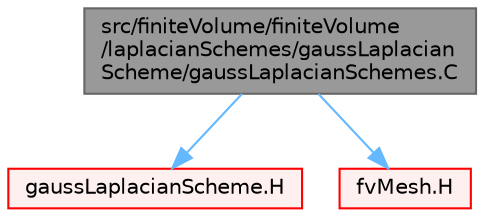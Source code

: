 digraph "src/finiteVolume/finiteVolume/laplacianSchemes/gaussLaplacianScheme/gaussLaplacianSchemes.C"
{
 // LATEX_PDF_SIZE
  bgcolor="transparent";
  edge [fontname=Helvetica,fontsize=10,labelfontname=Helvetica,labelfontsize=10];
  node [fontname=Helvetica,fontsize=10,shape=box,height=0.2,width=0.4];
  Node1 [id="Node000001",label="src/finiteVolume/finiteVolume\l/laplacianSchemes/gaussLaplacian\lScheme/gaussLaplacianSchemes.C",height=0.2,width=0.4,color="gray40", fillcolor="grey60", style="filled", fontcolor="black",tooltip=" "];
  Node1 -> Node2 [id="edge1_Node000001_Node000002",color="steelblue1",style="solid",tooltip=" "];
  Node2 [id="Node000002",label="gaussLaplacianScheme.H",height=0.2,width=0.4,color="red", fillcolor="#FFF0F0", style="filled",URL="$gaussLaplacianScheme_8H.html",tooltip=" "];
  Node1 -> Node152 [id="edge2_Node000001_Node000152",color="steelblue1",style="solid",tooltip=" "];
  Node152 [id="Node000152",label="fvMesh.H",height=0.2,width=0.4,color="red", fillcolor="#FFF0F0", style="filled",URL="$fvMesh_8H.html",tooltip=" "];
}

